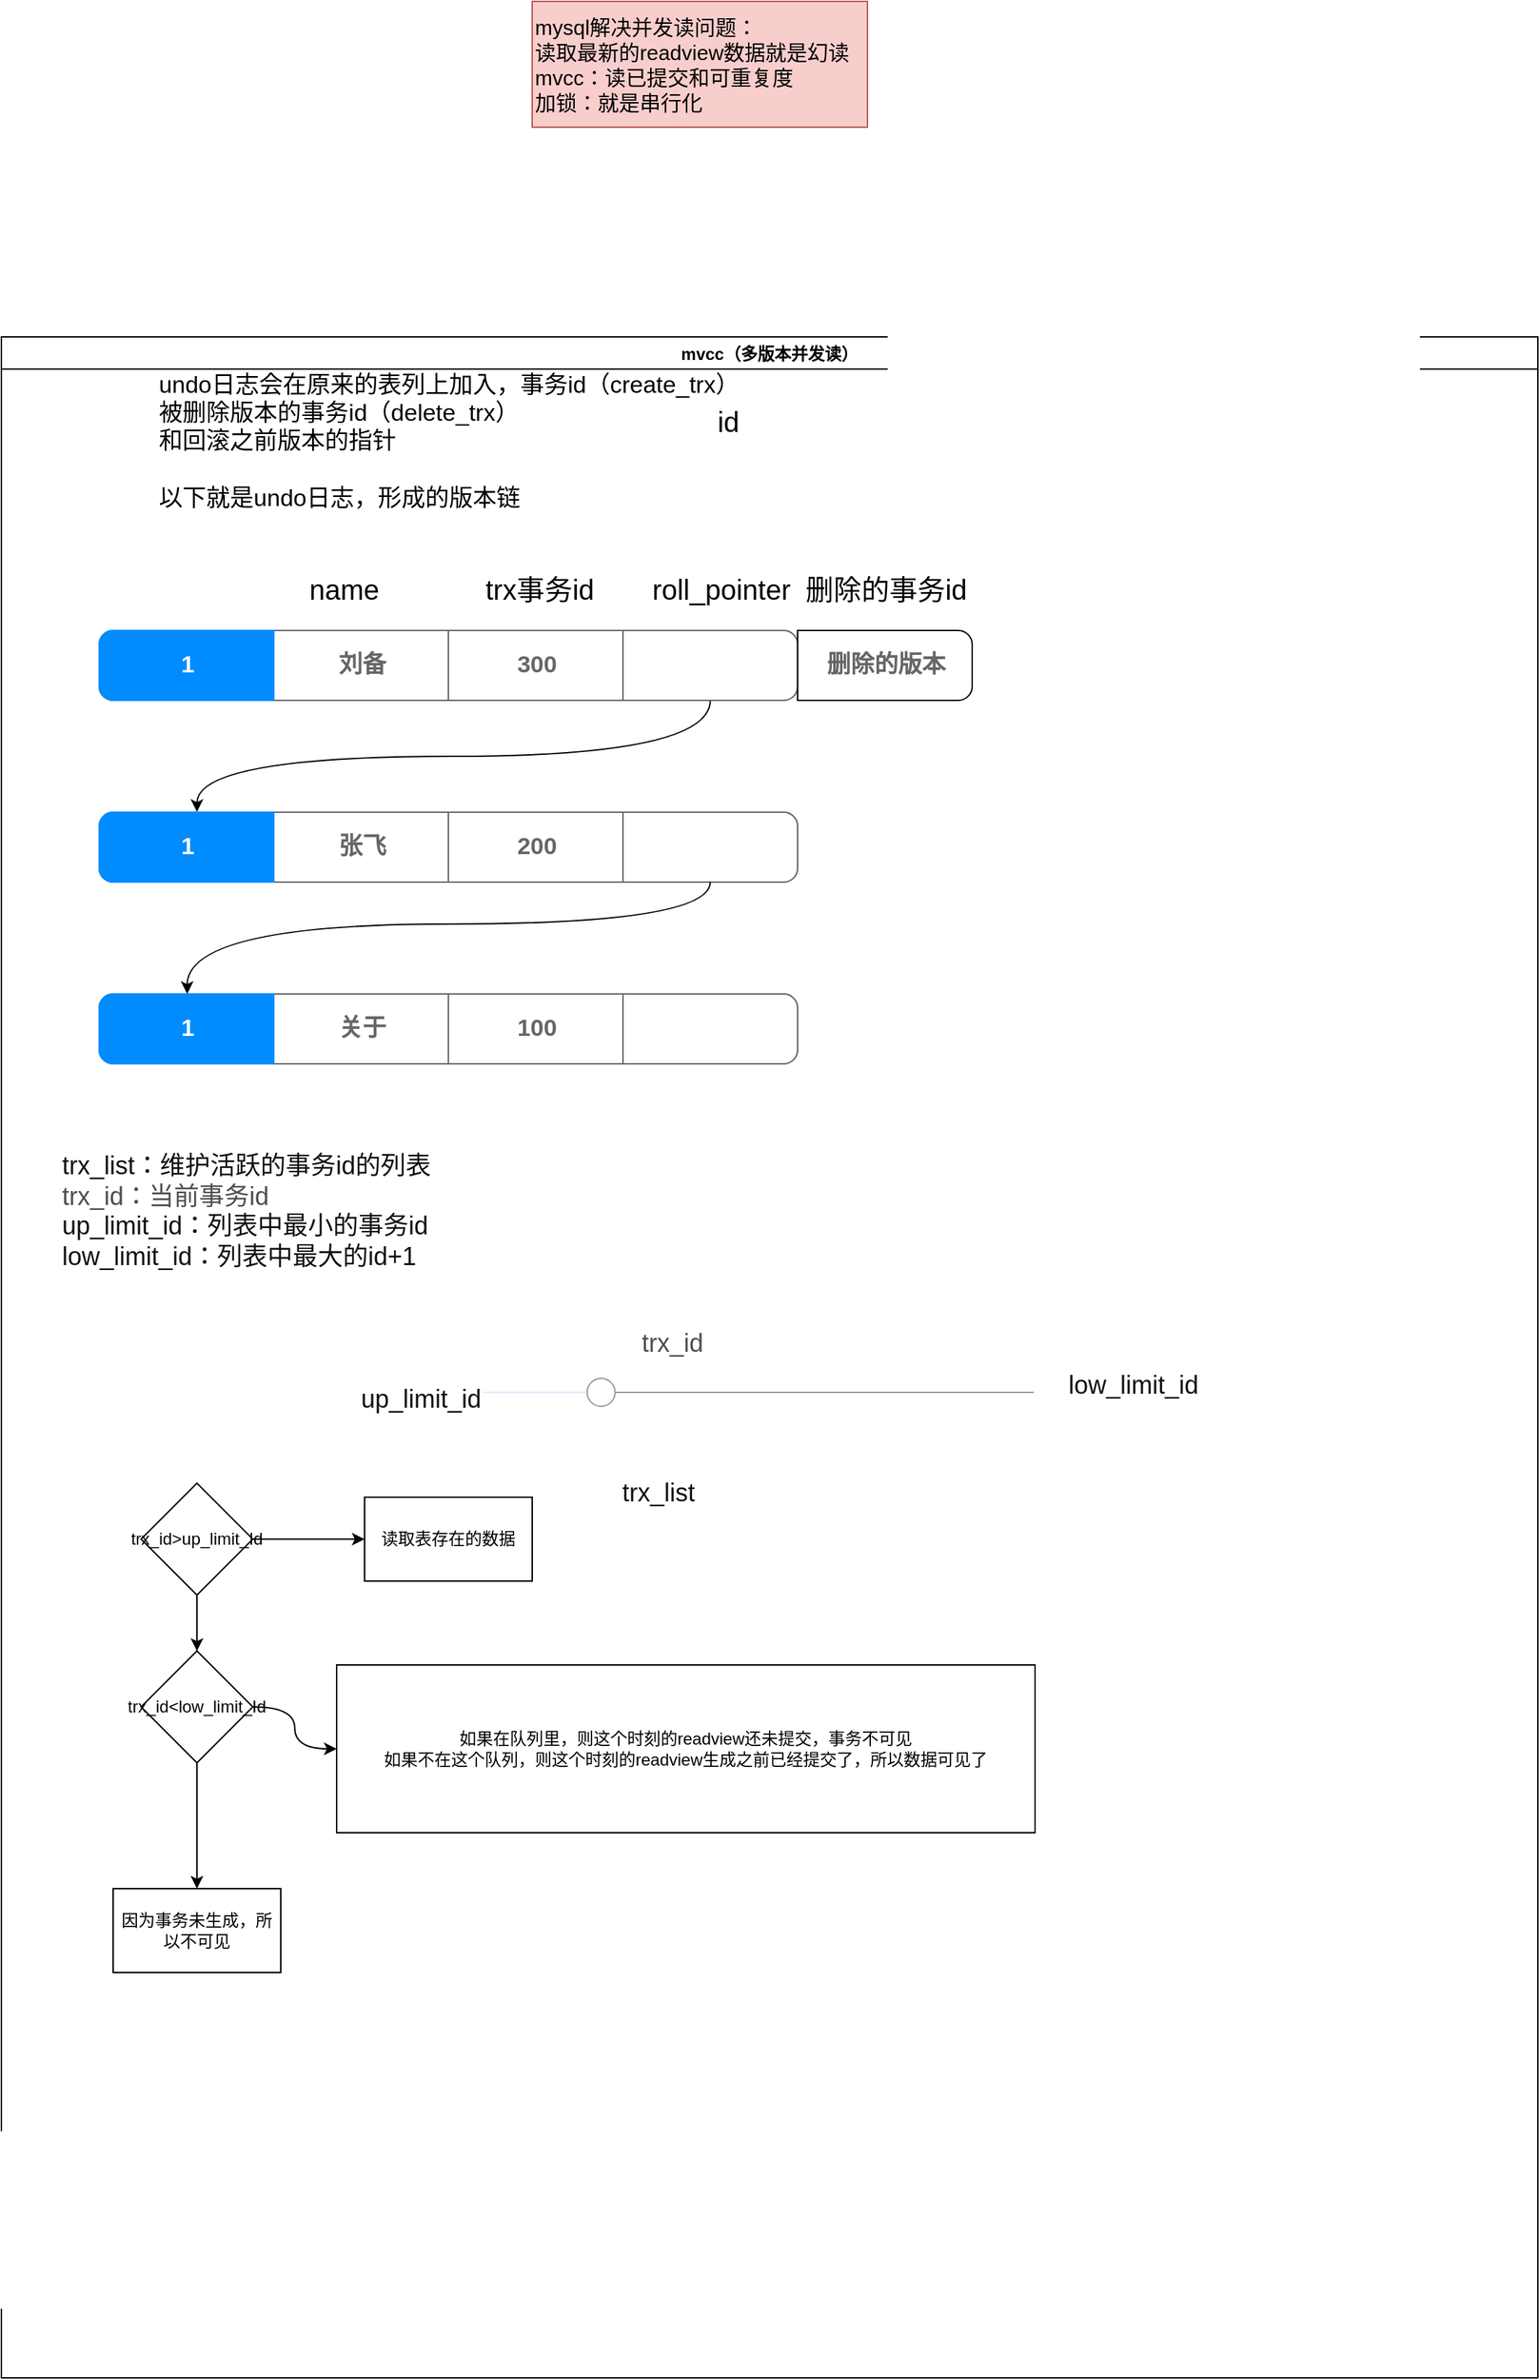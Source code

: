 <mxfile version="13.7.5" type="github">
  <diagram id="nImu-RmrU6uwpBiYdRn1" name="事务的隔离">
    <mxGraphModel dx="1865" dy="548" grid="1" gridSize="10" guides="1" tooltips="1" connect="1" arrows="1" fold="1" page="1" pageScale="1" pageWidth="827" pageHeight="1169" math="0" shadow="0">
      <root>
        <mxCell id="0" />
        <mxCell id="1" parent="0" />
        <mxCell id="Jxt1XyrjVHLfyAjwZFxW-7" value="mvcc（多版本并发读）" style="swimlane;startSize=23;" vertex="1" parent="1">
          <mxGeometry x="-320" y="300" width="1100" height="1460" as="geometry" />
        </mxCell>
        <mxCell id="Jxt1XyrjVHLfyAjwZFxW-2" value="" style="strokeWidth=1;shadow=0;dashed=0;align=center;html=1;shape=mxgraph.mockup.rrect;rSize=10;fillColor=#ffffff;strokeColor=#666666;" vertex="1" parent="Jxt1XyrjVHLfyAjwZFxW-7">
          <mxGeometry x="70" y="210" width="500" height="50" as="geometry" />
        </mxCell>
        <mxCell id="Jxt1XyrjVHLfyAjwZFxW-22" style="edgeStyle=orthogonalEdgeStyle;rounded=0;orthogonalLoop=1;jettySize=auto;html=1;entryX=0.56;entryY=-0.004;entryDx=0;entryDy=0;entryPerimeter=0;curved=1;" edge="1" parent="Jxt1XyrjVHLfyAjwZFxW-2" source="Jxt1XyrjVHLfyAjwZFxW-5" target="Jxt1XyrjVHLfyAjwZFxW-18">
          <mxGeometry relative="1" as="geometry">
            <Array as="points">
              <mxPoint x="438" y="90" />
              <mxPoint x="70" y="90" />
            </Array>
          </mxGeometry>
        </mxCell>
        <mxCell id="Jxt1XyrjVHLfyAjwZFxW-3" value="刘备" style="strokeColor=inherit;fillColor=inherit;gradientColor=inherit;strokeWidth=1;shadow=0;dashed=0;align=center;html=1;shape=mxgraph.mockup.rrect;rSize=0;fontSize=17;fontColor=#666666;fontStyle=1;resizeHeight=1;" vertex="1" parent="Jxt1XyrjVHLfyAjwZFxW-2">
          <mxGeometry width="125" height="50" relative="1" as="geometry">
            <mxPoint x="125" as="offset" />
          </mxGeometry>
        </mxCell>
        <mxCell id="Jxt1XyrjVHLfyAjwZFxW-4" value="300" style="strokeColor=inherit;fillColor=inherit;gradientColor=inherit;strokeWidth=1;shadow=0;dashed=0;align=center;html=1;shape=mxgraph.mockup.rrect;rSize=0;fontSize=17;fontColor=#666666;fontStyle=1;resizeHeight=1;" vertex="1" parent="Jxt1XyrjVHLfyAjwZFxW-2">
          <mxGeometry width="125" height="50" relative="1" as="geometry">
            <mxPoint x="250" as="offset" />
          </mxGeometry>
        </mxCell>
        <mxCell id="Jxt1XyrjVHLfyAjwZFxW-5" value="" style="strokeColor=inherit;fillColor=inherit;gradientColor=inherit;strokeWidth=1;shadow=0;dashed=0;align=center;html=1;shape=mxgraph.mockup.rightButton;rSize=10;fontSize=17;fontColor=#666666;fontStyle=1;resizeHeight=1;" vertex="1" parent="Jxt1XyrjVHLfyAjwZFxW-2">
          <mxGeometry x="1" width="125" height="50" relative="1" as="geometry">
            <mxPoint x="-125" as="offset" />
          </mxGeometry>
        </mxCell>
        <mxCell id="Jxt1XyrjVHLfyAjwZFxW-6" value="1" style="strokeWidth=1;shadow=0;dashed=0;align=center;html=1;shape=mxgraph.mockup.leftButton;rSize=10;fontSize=17;fontColor=#ffffff;fontStyle=1;fillColor=#008cff;strokeColor=#008cff;resizeHeight=1;" vertex="1" parent="Jxt1XyrjVHLfyAjwZFxW-2">
          <mxGeometry width="125" height="50" relative="1" as="geometry" />
        </mxCell>
        <mxCell id="Jxt1XyrjVHLfyAjwZFxW-10" value="&lt;font style=&quot;font-size: 20px&quot;&gt;name&lt;/font&gt;" style="text;html=1;align=center;verticalAlign=middle;resizable=0;points=[];autosize=1;" vertex="1" parent="Jxt1XyrjVHLfyAjwZFxW-7">
          <mxGeometry x="210" y="170" width="70" height="20" as="geometry" />
        </mxCell>
        <mxCell id="Jxt1XyrjVHLfyAjwZFxW-11" value="&lt;font style=&quot;font-size: 20px&quot;&gt;trx事务id&lt;/font&gt;" style="text;html=1;align=center;verticalAlign=middle;resizable=0;points=[];autosize=1;" vertex="1" parent="Jxt1XyrjVHLfyAjwZFxW-7">
          <mxGeometry x="340" y="170" width="90" height="20" as="geometry" />
        </mxCell>
        <mxCell id="Jxt1XyrjVHLfyAjwZFxW-12" value="&lt;font style=&quot;font-size: 20px&quot;&gt;roll_pointer&lt;/font&gt;" style="text;html=1;align=center;verticalAlign=middle;resizable=0;points=[];autosize=1;" vertex="1" parent="Jxt1XyrjVHLfyAjwZFxW-7">
          <mxGeometry x="460" y="170" width="110" height="20" as="geometry" />
        </mxCell>
        <mxCell id="Jxt1XyrjVHLfyAjwZFxW-14" value="" style="strokeWidth=1;shadow=0;dashed=0;align=center;html=1;shape=mxgraph.mockup.rrect;rSize=10;fillColor=#ffffff;strokeColor=#666666;" vertex="1" parent="Jxt1XyrjVHLfyAjwZFxW-7">
          <mxGeometry x="70" y="340" width="500" height="50" as="geometry" />
        </mxCell>
        <mxCell id="Jxt1XyrjVHLfyAjwZFxW-15" value="张飞" style="strokeColor=inherit;fillColor=inherit;gradientColor=inherit;strokeWidth=1;shadow=0;dashed=0;align=center;html=1;shape=mxgraph.mockup.rrect;rSize=0;fontSize=17;fontColor=#666666;fontStyle=1;resizeHeight=1;" vertex="1" parent="Jxt1XyrjVHLfyAjwZFxW-14">
          <mxGeometry width="125" height="50" relative="1" as="geometry">
            <mxPoint x="125" as="offset" />
          </mxGeometry>
        </mxCell>
        <mxCell id="Jxt1XyrjVHLfyAjwZFxW-16" value="200" style="strokeColor=inherit;fillColor=inherit;gradientColor=inherit;strokeWidth=1;shadow=0;dashed=0;align=center;html=1;shape=mxgraph.mockup.rrect;rSize=0;fontSize=17;fontColor=#666666;fontStyle=1;resizeHeight=1;" vertex="1" parent="Jxt1XyrjVHLfyAjwZFxW-14">
          <mxGeometry width="125" height="50" relative="1" as="geometry">
            <mxPoint x="250" as="offset" />
          </mxGeometry>
        </mxCell>
        <mxCell id="Jxt1XyrjVHLfyAjwZFxW-17" value="" style="strokeColor=inherit;fillColor=inherit;gradientColor=inherit;strokeWidth=1;shadow=0;dashed=0;align=center;html=1;shape=mxgraph.mockup.rightButton;rSize=10;fontSize=17;fontColor=#666666;fontStyle=1;resizeHeight=1;" vertex="1" parent="Jxt1XyrjVHLfyAjwZFxW-14">
          <mxGeometry x="1" width="125" height="50" relative="1" as="geometry">
            <mxPoint x="-125" as="offset" />
          </mxGeometry>
        </mxCell>
        <mxCell id="Jxt1XyrjVHLfyAjwZFxW-18" value="1" style="strokeWidth=1;shadow=0;dashed=0;align=center;html=1;shape=mxgraph.mockup.leftButton;rSize=10;fontSize=17;fontColor=#ffffff;fontStyle=1;fillColor=#008cff;strokeColor=#008cff;resizeHeight=1;" vertex="1" parent="Jxt1XyrjVHLfyAjwZFxW-14">
          <mxGeometry width="125" height="50" relative="1" as="geometry" />
        </mxCell>
        <mxCell id="Jxt1XyrjVHLfyAjwZFxW-28" style="edgeStyle=orthogonalEdgeStyle;curved=1;rounded=0;orthogonalLoop=1;jettySize=auto;html=1;" edge="1" parent="Jxt1XyrjVHLfyAjwZFxW-14" source="Jxt1XyrjVHLfyAjwZFxW-17" target="Jxt1XyrjVHLfyAjwZFxW-27">
          <mxGeometry relative="1" as="geometry">
            <Array as="points">
              <mxPoint x="438" y="80" />
              <mxPoint x="63" y="80" />
            </Array>
          </mxGeometry>
        </mxCell>
        <mxCell id="Jxt1XyrjVHLfyAjwZFxW-19" value="删除的版本" style="strokeColor=inherit;fillColor=inherit;gradientColor=inherit;strokeWidth=1;shadow=0;dashed=0;align=center;html=1;shape=mxgraph.mockup.rightButton;rSize=10;fontSize=17;fontColor=#666666;fontStyle=1;resizeHeight=1;" vertex="1" parent="Jxt1XyrjVHLfyAjwZFxW-7">
          <mxGeometry x="570" y="210" width="125" height="50" as="geometry" />
        </mxCell>
        <mxCell id="Jxt1XyrjVHLfyAjwZFxW-20" value="&lt;span style=&quot;font-size: 20px&quot;&gt;删除的事务id&lt;/span&gt;" style="text;html=1;align=center;verticalAlign=middle;resizable=0;points=[];autosize=1;" vertex="1" parent="Jxt1XyrjVHLfyAjwZFxW-7">
          <mxGeometry x="567.5" y="170" width="130" height="20" as="geometry" />
        </mxCell>
        <mxCell id="Jxt1XyrjVHLfyAjwZFxW-21" value="&lt;div style=&quot;text-align: left&quot;&gt;&lt;span style=&quot;font-size: 17px&quot;&gt;undo日志会在原来的表列上加入，事务id（create_trx）&lt;/span&gt;&lt;/div&gt;&lt;font style=&quot;font-size: 17px&quot;&gt;&lt;div style=&quot;text-align: left&quot;&gt;&lt;span&gt;被删除版本的事务id（delete_trx）&lt;/span&gt;&lt;/div&gt;&lt;div style=&quot;text-align: left&quot;&gt;&lt;span&gt;和回滚之前版本的指针&lt;/span&gt;&lt;/div&gt;&lt;div style=&quot;text-align: left&quot;&gt;&lt;span&gt;&lt;br&gt;&lt;/span&gt;&lt;/div&gt;&lt;div style=&quot;text-align: left&quot;&gt;以下就是undo日志，形成的版本链&lt;/div&gt;&lt;/font&gt;" style="text;html=1;align=center;verticalAlign=middle;resizable=0;points=[];autosize=1;" vertex="1" parent="Jxt1XyrjVHLfyAjwZFxW-7">
          <mxGeometry x="105" y="40" width="430" height="70" as="geometry" />
        </mxCell>
        <mxCell id="Jxt1XyrjVHLfyAjwZFxW-23" value="" style="strokeWidth=1;shadow=0;dashed=0;align=center;html=1;shape=mxgraph.mockup.rrect;rSize=10;fillColor=#ffffff;strokeColor=#666666;" vertex="1" parent="Jxt1XyrjVHLfyAjwZFxW-7">
          <mxGeometry x="70" y="470" width="500" height="50" as="geometry" />
        </mxCell>
        <mxCell id="Jxt1XyrjVHLfyAjwZFxW-24" value="关于" style="strokeColor=inherit;fillColor=inherit;gradientColor=inherit;strokeWidth=1;shadow=0;dashed=0;align=center;html=1;shape=mxgraph.mockup.rrect;rSize=0;fontSize=17;fontColor=#666666;fontStyle=1;resizeHeight=1;" vertex="1" parent="Jxt1XyrjVHLfyAjwZFxW-23">
          <mxGeometry width="125" height="50" relative="1" as="geometry">
            <mxPoint x="125" as="offset" />
          </mxGeometry>
        </mxCell>
        <mxCell id="Jxt1XyrjVHLfyAjwZFxW-25" value="100" style="strokeColor=inherit;fillColor=inherit;gradientColor=inherit;strokeWidth=1;shadow=0;dashed=0;align=center;html=1;shape=mxgraph.mockup.rrect;rSize=0;fontSize=17;fontColor=#666666;fontStyle=1;resizeHeight=1;" vertex="1" parent="Jxt1XyrjVHLfyAjwZFxW-23">
          <mxGeometry width="125" height="50" relative="1" as="geometry">
            <mxPoint x="250" as="offset" />
          </mxGeometry>
        </mxCell>
        <mxCell id="Jxt1XyrjVHLfyAjwZFxW-26" value="" style="strokeColor=inherit;fillColor=inherit;gradientColor=inherit;strokeWidth=1;shadow=0;dashed=0;align=center;html=1;shape=mxgraph.mockup.rightButton;rSize=10;fontSize=17;fontColor=#666666;fontStyle=1;resizeHeight=1;" vertex="1" parent="Jxt1XyrjVHLfyAjwZFxW-23">
          <mxGeometry x="1" width="125" height="50" relative="1" as="geometry">
            <mxPoint x="-125" as="offset" />
          </mxGeometry>
        </mxCell>
        <mxCell id="Jxt1XyrjVHLfyAjwZFxW-27" value="1" style="strokeWidth=1;shadow=0;dashed=0;align=center;html=1;shape=mxgraph.mockup.leftButton;rSize=10;fontSize=17;fontColor=#ffffff;fontStyle=1;fillColor=#008cff;strokeColor=#008cff;resizeHeight=1;" vertex="1" parent="Jxt1XyrjVHLfyAjwZFxW-23">
          <mxGeometry width="125" height="50" relative="1" as="geometry" />
        </mxCell>
        <mxCell id="Jxt1XyrjVHLfyAjwZFxW-46" value="" style="verticalLabelPosition=bottom;shadow=0;dashed=0;align=center;html=1;verticalAlign=top;strokeWidth=1;shape=mxgraph.mockup.forms.horSlider;strokeColor=#999999;sliderStyle=basic;sliderPos=30.601;handleStyle=circle;fillColor2=#ddeeff;" vertex="1" parent="Jxt1XyrjVHLfyAjwZFxW-7">
          <mxGeometry x="290" y="740" width="449" height="30" as="geometry" />
        </mxCell>
        <mxCell id="Jxt1XyrjVHLfyAjwZFxW-47" value="&lt;div style=&quot;text-align: left ; font-size: 18px&quot;&gt;&lt;font color=&quot;#4d4d4d&quot; style=&quot;font-size: 18px&quot;&gt;&lt;br&gt;&lt;/font&gt;&lt;/div&gt;&lt;font style=&quot;font-size: 18px&quot;&gt;&lt;font style=&quot;font-size: 18px&quot;&gt;&lt;div style=&quot;text-align: left&quot;&gt;&lt;span style=&quot;background-color: rgb(255 , 255 , 255) ; color: rgb(17 , 17 , 17) ; font-family: &amp;#34;verdana&amp;#34; , &amp;#34;arial&amp;#34; , &amp;#34;helvetica&amp;#34; , sans-serif&quot;&gt;trx_list：维护活跃的事务id的列表&lt;/span&gt;&lt;/div&gt;&lt;/font&gt;&lt;span style=&quot;color: rgb(77 , 77 , 77) ; background-color: rgb(255 , 255 , 255)&quot;&gt;&lt;div style=&quot;text-align: left&quot;&gt;trx_id：当前事务id&lt;/div&gt;&lt;/span&gt;&lt;span style=&quot;color: rgb(17 , 17 , 17) ; font-family: &amp;#34;verdana&amp;#34; , &amp;#34;arial&amp;#34; , &amp;#34;helvetica&amp;#34; , sans-serif ; background-color: rgb(255 , 255 , 255)&quot;&gt;&lt;div style=&quot;text-align: left&quot;&gt;up_limit_id：列表中最小的事务id&lt;/div&gt;&lt;/span&gt;&lt;span style=&quot;color: rgb(17 , 17 , 17) ; font-family: &amp;#34;verdana&amp;#34; , &amp;#34;arial&amp;#34; , &amp;#34;helvetica&amp;#34; , sans-serif ; background-color: rgb(255 , 255 , 255)&quot;&gt;&lt;div style=&quot;text-align: left&quot;&gt;low_limit_id：列表中最大的id+1&lt;/div&gt;&lt;/span&gt;&lt;/font&gt;" style="text;html=1;align=center;verticalAlign=middle;resizable=0;points=[];autosize=1;" vertex="1" parent="Jxt1XyrjVHLfyAjwZFxW-7">
          <mxGeometry x="30" y="580" width="290" height="70" as="geometry" />
        </mxCell>
        <mxCell id="Jxt1XyrjVHLfyAjwZFxW-48" value="&lt;br&gt;&lt;span style=&quot;color: rgb(17 , 17 , 17) ; font-family: &amp;#34;verdana&amp;#34; , &amp;#34;arial&amp;#34; , &amp;#34;helvetica&amp;#34; , sans-serif ; font-size: 18px ; text-align: left ; background-color: rgb(255 , 255 , 255)&quot;&gt;trx_list&lt;/span&gt;" style="text;html=1;align=center;verticalAlign=middle;resizable=0;points=[];autosize=1;" vertex="1" parent="Jxt1XyrjVHLfyAjwZFxW-7">
          <mxGeometry x="430" y="800" width="80" height="40" as="geometry" />
        </mxCell>
        <mxCell id="Jxt1XyrjVHLfyAjwZFxW-56" value="trx_id&amp;gt;up_limit_Id" style="rhombus;whiteSpace=wrap;html=1;" vertex="1" parent="Jxt1XyrjVHLfyAjwZFxW-7">
          <mxGeometry x="100" y="820" width="80" height="80" as="geometry" />
        </mxCell>
        <mxCell id="Jxt1XyrjVHLfyAjwZFxW-59" value="trx_id&amp;lt;low_limit_Id" style="rhombus;whiteSpace=wrap;html=1;" vertex="1" parent="Jxt1XyrjVHLfyAjwZFxW-7">
          <mxGeometry x="100" y="940" width="80" height="80" as="geometry" />
        </mxCell>
        <mxCell id="Jxt1XyrjVHLfyAjwZFxW-60" value="" style="edgeStyle=orthogonalEdgeStyle;curved=1;rounded=0;orthogonalLoop=1;jettySize=auto;html=1;" edge="1" parent="Jxt1XyrjVHLfyAjwZFxW-7" source="Jxt1XyrjVHLfyAjwZFxW-56" target="Jxt1XyrjVHLfyAjwZFxW-59">
          <mxGeometry relative="1" as="geometry" />
        </mxCell>
        <mxCell id="Jxt1XyrjVHLfyAjwZFxW-8" value="&lt;font style=&quot;font-size: 15px&quot;&gt;mysql解决并发读问题：&lt;br&gt;读取最新的readview数据就是幻读&lt;br&gt;mvcc：读已提交和可重复度&lt;br&gt;加锁：就是串行化&lt;br&gt;&lt;/font&gt;" style="whiteSpace=wrap;html=1;align=left;fillColor=#f8cecc;strokeColor=#b85450;" vertex="1" parent="1">
          <mxGeometry x="60" y="60" width="240" height="90" as="geometry" />
        </mxCell>
        <mxCell id="Jxt1XyrjVHLfyAjwZFxW-9" value="&lt;font style=&quot;font-size: 20px&quot;&gt;id&lt;/font&gt;" style="text;html=1;align=center;verticalAlign=middle;resizable=0;points=[];autosize=1;" vertex="1" parent="1">
          <mxGeometry x="185" y="350" width="30" height="20" as="geometry" />
        </mxCell>
        <mxCell id="Jxt1XyrjVHLfyAjwZFxW-49" value="&lt;span style=&quot;color: rgb(77 , 77 , 77) ; font-size: 18px ; text-align: left ; background-color: rgb(255 , 255 , 255)&quot;&gt;trx_id&lt;/span&gt;" style="text;html=1;align=center;verticalAlign=middle;resizable=0;points=[];autosize=1;" vertex="1" parent="1">
          <mxGeometry x="130" y="1010" width="60" height="20" as="geometry" />
        </mxCell>
        <mxCell id="Jxt1XyrjVHLfyAjwZFxW-50" value="&lt;span style=&quot;color: rgb(17 , 17 , 17) ; font-family: &amp;#34;verdana&amp;#34; , &amp;#34;arial&amp;#34; , &amp;#34;helvetica&amp;#34; , sans-serif ; font-size: 18px ; text-align: left ; background-color: rgb(255 , 255 , 255)&quot;&gt;low_limit_id&lt;/span&gt;" style="text;html=1;align=center;verticalAlign=middle;resizable=0;points=[];autosize=1;" vertex="1" parent="1">
          <mxGeometry x="430" y="1040" width="120" height="20" as="geometry" />
        </mxCell>
        <mxCell id="Jxt1XyrjVHLfyAjwZFxW-51" value="&lt;span style=&quot;color: rgb(17 , 17 , 17) ; font-family: &amp;#34;verdana&amp;#34; , &amp;#34;arial&amp;#34; , &amp;#34;helvetica&amp;#34; , sans-serif ; font-size: 18px ; text-align: left ; background-color: rgb(255 , 255 , 255)&quot;&gt;up_limit_id&lt;/span&gt;" style="text;html=1;align=center;verticalAlign=middle;resizable=0;points=[];autosize=1;" vertex="1" parent="1">
          <mxGeometry x="-80" y="1050" width="120" height="20" as="geometry" />
        </mxCell>
        <mxCell id="Jxt1XyrjVHLfyAjwZFxW-57" value="读取表存在的数据" style="whiteSpace=wrap;html=1;" vertex="1" parent="1">
          <mxGeometry x="-60" y="1130" width="120" height="60" as="geometry" />
        </mxCell>
        <mxCell id="Jxt1XyrjVHLfyAjwZFxW-58" value="" style="edgeStyle=orthogonalEdgeStyle;curved=1;rounded=0;orthogonalLoop=1;jettySize=auto;html=1;" edge="1" parent="1" source="Jxt1XyrjVHLfyAjwZFxW-56" target="Jxt1XyrjVHLfyAjwZFxW-57">
          <mxGeometry relative="1" as="geometry" />
        </mxCell>
        <mxCell id="Jxt1XyrjVHLfyAjwZFxW-61" value="如果在队列里，则这个时刻的readview还未提交，事务不可见&lt;br&gt;如果不在这个队列，则这个时刻的readview生成之前已经提交了，所以数据可见了" style="whiteSpace=wrap;html=1;" vertex="1" parent="1">
          <mxGeometry x="-80" y="1250" width="500" height="120" as="geometry" />
        </mxCell>
        <mxCell id="Jxt1XyrjVHLfyAjwZFxW-62" value="" style="edgeStyle=orthogonalEdgeStyle;curved=1;rounded=0;orthogonalLoop=1;jettySize=auto;html=1;" edge="1" parent="1" source="Jxt1XyrjVHLfyAjwZFxW-59" target="Jxt1XyrjVHLfyAjwZFxW-61">
          <mxGeometry relative="1" as="geometry" />
        </mxCell>
        <mxCell id="Jxt1XyrjVHLfyAjwZFxW-63" value="因为事务未生成，所以不可见" style="whiteSpace=wrap;html=1;" vertex="1" parent="1">
          <mxGeometry x="-240" y="1410" width="120" height="60" as="geometry" />
        </mxCell>
        <mxCell id="Jxt1XyrjVHLfyAjwZFxW-64" value="" style="edgeStyle=orthogonalEdgeStyle;curved=1;rounded=0;orthogonalLoop=1;jettySize=auto;html=1;" edge="1" parent="1" source="Jxt1XyrjVHLfyAjwZFxW-59" target="Jxt1XyrjVHLfyAjwZFxW-63">
          <mxGeometry relative="1" as="geometry" />
        </mxCell>
      </root>
    </mxGraphModel>
  </diagram>
</mxfile>
